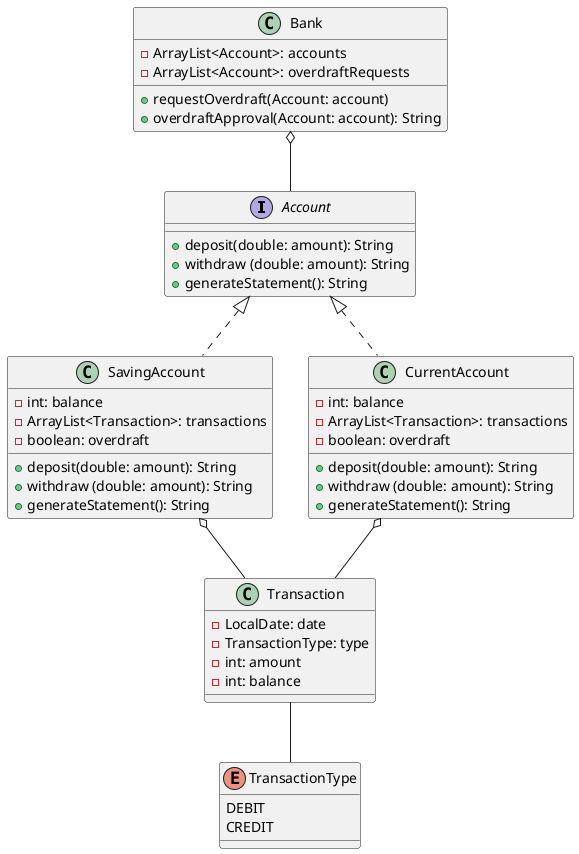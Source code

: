@startuml
'https://plantuml.com/class-diagram
'
'abstract class AbstractList
'abstract AbstractCollection
'interface List
'interface Collection
'
'List <|-- AbstractList
'Collection <|-- AbstractCollection
'
'Collection <|- List
'AbstractCollection <|- AbstractList
'AbstractList <|-- ArrayList
'
'class ArrayList {
'Object[] elementData
'size()
'}
'
'enum TimeUnit {
'DAYS
'HOURS
'MINUTES
'}
Account <|..SavingAccount
Account <|..CurrentAccount
Transaction -- TransactionType
Bank o-- Account
SavingAccount o-- Transaction
CurrentAccount o-- Transaction

interface Account{
+ deposit(double: amount): String
+ withdraw (double: amount): String
+ generateStatement(): String
}
class SavingAccount{
- int: balance
- ArrayList<Transaction>: transactions
- boolean: overdraft
+ deposit(double: amount): String
+ withdraw (double: amount): String
+ generateStatement(): String
}
class CurrentAccount{
- int: balance
- ArrayList<Transaction>: transactions
- boolean: overdraft
+ deposit(double: amount): String
+ withdraw (double: amount): String
+ generateStatement(): String
}
class Bank {
- ArrayList<Account>: accounts
- ArrayList<Account>: overdraftRequests
+ requestOverdraft(Account: account)
+ overdraftApproval(Account: account): String
}
class Transaction{
- LocalDate: date
- TransactionType: type
- int: amount
- int: balance
}
enum TransactionType{
DEBIT
CREDIT
}
@enduml